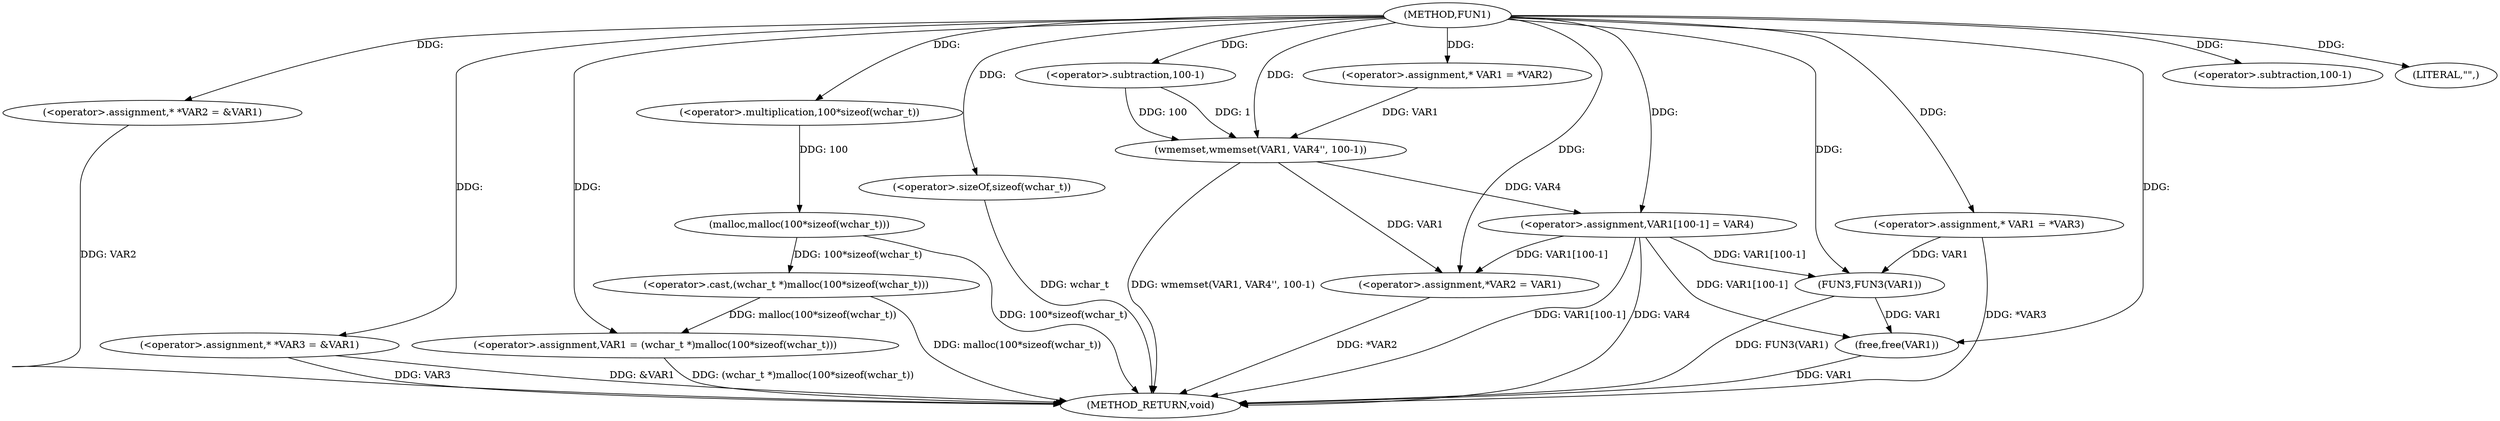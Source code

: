 digraph FUN1 {  
"1000100" [label = "(METHOD,FUN1)" ]
"1000157" [label = "(METHOD_RETURN,void)" ]
"1000104" [label = "(<operator>.assignment,* *VAR2 = &VAR1)" ]
"1000109" [label = "(<operator>.assignment,* *VAR3 = &VAR1)" ]
"1000113" [label = "(<operator>.assignment,VAR1 = (wchar_t *)malloc(100*sizeof(wchar_t)))" ]
"1000115" [label = "(<operator>.cast,(wchar_t *)malloc(100*sizeof(wchar_t)))" ]
"1000117" [label = "(malloc,malloc(100*sizeof(wchar_t)))" ]
"1000118" [label = "(<operator>.multiplication,100*sizeof(wchar_t))" ]
"1000120" [label = "(<operator>.sizeOf,sizeof(wchar_t))" ]
"1000124" [label = "(<operator>.assignment,* VAR1 = *VAR2)" ]
"1000128" [label = "(wmemset,wmemset(VAR1, VAR4'', 100-1))" ]
"1000131" [label = "(<operator>.subtraction,100-1)" ]
"1000134" [label = "(<operator>.assignment,VAR1[100-1] = VAR4)" ]
"1000137" [label = "(<operator>.subtraction,100-1)" ]
"1000141" [label = "(<operator>.assignment,*VAR2 = VAR1)" ]
"1000147" [label = "(<operator>.assignment,* VAR1 = *VAR3)" ]
"1000152" [label = "(LITERAL,\"\",)" ]
"1000153" [label = "(FUN3,FUN3(VAR1))" ]
"1000155" [label = "(free,free(VAR1))" ]
  "1000115" -> "1000157"  [ label = "DDG: malloc(100*sizeof(wchar_t))"] 
  "1000141" -> "1000157"  [ label = "DDG: *VAR2"] 
  "1000104" -> "1000157"  [ label = "DDG: VAR2"] 
  "1000134" -> "1000157"  [ label = "DDG: VAR4"] 
  "1000147" -> "1000157"  [ label = "DDG: *VAR3"] 
  "1000153" -> "1000157"  [ label = "DDG: FUN3(VAR1)"] 
  "1000117" -> "1000157"  [ label = "DDG: 100*sizeof(wchar_t)"] 
  "1000113" -> "1000157"  [ label = "DDG: (wchar_t *)malloc(100*sizeof(wchar_t))"] 
  "1000120" -> "1000157"  [ label = "DDG: wchar_t"] 
  "1000134" -> "1000157"  [ label = "DDG: VAR1[100-1]"] 
  "1000109" -> "1000157"  [ label = "DDG: VAR3"] 
  "1000128" -> "1000157"  [ label = "DDG: wmemset(VAR1, VAR4'', 100-1)"] 
  "1000155" -> "1000157"  [ label = "DDG: VAR1"] 
  "1000109" -> "1000157"  [ label = "DDG: &VAR1"] 
  "1000100" -> "1000104"  [ label = "DDG: "] 
  "1000100" -> "1000109"  [ label = "DDG: "] 
  "1000115" -> "1000113"  [ label = "DDG: malloc(100*sizeof(wchar_t))"] 
  "1000100" -> "1000113"  [ label = "DDG: "] 
  "1000117" -> "1000115"  [ label = "DDG: 100*sizeof(wchar_t)"] 
  "1000118" -> "1000117"  [ label = "DDG: 100"] 
  "1000100" -> "1000118"  [ label = "DDG: "] 
  "1000100" -> "1000120"  [ label = "DDG: "] 
  "1000100" -> "1000124"  [ label = "DDG: "] 
  "1000124" -> "1000128"  [ label = "DDG: VAR1"] 
  "1000100" -> "1000128"  [ label = "DDG: "] 
  "1000131" -> "1000128"  [ label = "DDG: 100"] 
  "1000131" -> "1000128"  [ label = "DDG: 1"] 
  "1000100" -> "1000131"  [ label = "DDG: "] 
  "1000128" -> "1000134"  [ label = "DDG: VAR4"] 
  "1000100" -> "1000134"  [ label = "DDG: "] 
  "1000100" -> "1000137"  [ label = "DDG: "] 
  "1000128" -> "1000141"  [ label = "DDG: VAR1"] 
  "1000134" -> "1000141"  [ label = "DDG: VAR1[100-1]"] 
  "1000100" -> "1000141"  [ label = "DDG: "] 
  "1000100" -> "1000147"  [ label = "DDG: "] 
  "1000100" -> "1000152"  [ label = "DDG: "] 
  "1000147" -> "1000153"  [ label = "DDG: VAR1"] 
  "1000134" -> "1000153"  [ label = "DDG: VAR1[100-1]"] 
  "1000100" -> "1000153"  [ label = "DDG: "] 
  "1000153" -> "1000155"  [ label = "DDG: VAR1"] 
  "1000134" -> "1000155"  [ label = "DDG: VAR1[100-1]"] 
  "1000100" -> "1000155"  [ label = "DDG: "] 
}
